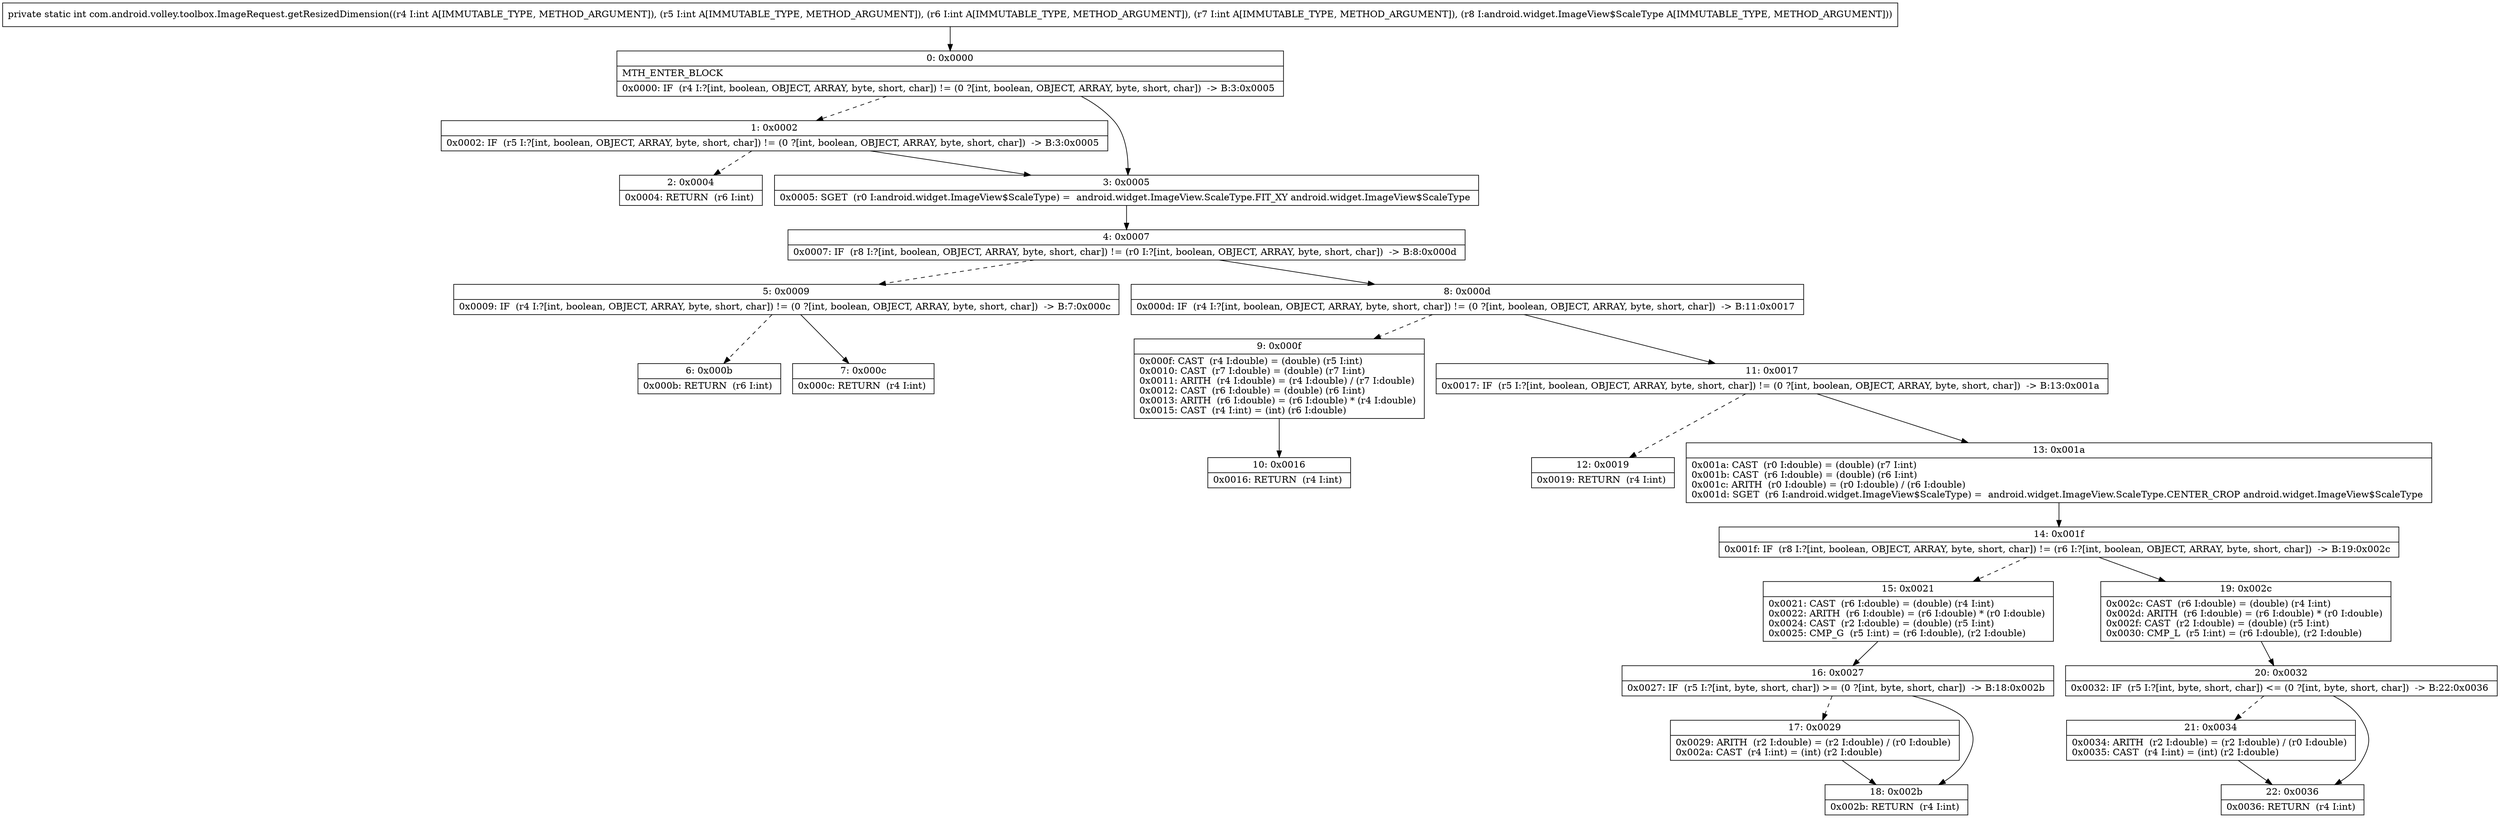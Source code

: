 digraph "CFG forcom.android.volley.toolbox.ImageRequest.getResizedDimension(IIIILandroid\/widget\/ImageView$ScaleType;)I" {
Node_0 [shape=record,label="{0\:\ 0x0000|MTH_ENTER_BLOCK\l|0x0000: IF  (r4 I:?[int, boolean, OBJECT, ARRAY, byte, short, char]) != (0 ?[int, boolean, OBJECT, ARRAY, byte, short, char])  \-\> B:3:0x0005 \l}"];
Node_1 [shape=record,label="{1\:\ 0x0002|0x0002: IF  (r5 I:?[int, boolean, OBJECT, ARRAY, byte, short, char]) != (0 ?[int, boolean, OBJECT, ARRAY, byte, short, char])  \-\> B:3:0x0005 \l}"];
Node_2 [shape=record,label="{2\:\ 0x0004|0x0004: RETURN  (r6 I:int) \l}"];
Node_3 [shape=record,label="{3\:\ 0x0005|0x0005: SGET  (r0 I:android.widget.ImageView$ScaleType) =  android.widget.ImageView.ScaleType.FIT_XY android.widget.ImageView$ScaleType \l}"];
Node_4 [shape=record,label="{4\:\ 0x0007|0x0007: IF  (r8 I:?[int, boolean, OBJECT, ARRAY, byte, short, char]) != (r0 I:?[int, boolean, OBJECT, ARRAY, byte, short, char])  \-\> B:8:0x000d \l}"];
Node_5 [shape=record,label="{5\:\ 0x0009|0x0009: IF  (r4 I:?[int, boolean, OBJECT, ARRAY, byte, short, char]) != (0 ?[int, boolean, OBJECT, ARRAY, byte, short, char])  \-\> B:7:0x000c \l}"];
Node_6 [shape=record,label="{6\:\ 0x000b|0x000b: RETURN  (r6 I:int) \l}"];
Node_7 [shape=record,label="{7\:\ 0x000c|0x000c: RETURN  (r4 I:int) \l}"];
Node_8 [shape=record,label="{8\:\ 0x000d|0x000d: IF  (r4 I:?[int, boolean, OBJECT, ARRAY, byte, short, char]) != (0 ?[int, boolean, OBJECT, ARRAY, byte, short, char])  \-\> B:11:0x0017 \l}"];
Node_9 [shape=record,label="{9\:\ 0x000f|0x000f: CAST  (r4 I:double) = (double) (r5 I:int) \l0x0010: CAST  (r7 I:double) = (double) (r7 I:int) \l0x0011: ARITH  (r4 I:double) = (r4 I:double) \/ (r7 I:double) \l0x0012: CAST  (r6 I:double) = (double) (r6 I:int) \l0x0013: ARITH  (r6 I:double) = (r6 I:double) * (r4 I:double) \l0x0015: CAST  (r4 I:int) = (int) (r6 I:double) \l}"];
Node_10 [shape=record,label="{10\:\ 0x0016|0x0016: RETURN  (r4 I:int) \l}"];
Node_11 [shape=record,label="{11\:\ 0x0017|0x0017: IF  (r5 I:?[int, boolean, OBJECT, ARRAY, byte, short, char]) != (0 ?[int, boolean, OBJECT, ARRAY, byte, short, char])  \-\> B:13:0x001a \l}"];
Node_12 [shape=record,label="{12\:\ 0x0019|0x0019: RETURN  (r4 I:int) \l}"];
Node_13 [shape=record,label="{13\:\ 0x001a|0x001a: CAST  (r0 I:double) = (double) (r7 I:int) \l0x001b: CAST  (r6 I:double) = (double) (r6 I:int) \l0x001c: ARITH  (r0 I:double) = (r0 I:double) \/ (r6 I:double) \l0x001d: SGET  (r6 I:android.widget.ImageView$ScaleType) =  android.widget.ImageView.ScaleType.CENTER_CROP android.widget.ImageView$ScaleType \l}"];
Node_14 [shape=record,label="{14\:\ 0x001f|0x001f: IF  (r8 I:?[int, boolean, OBJECT, ARRAY, byte, short, char]) != (r6 I:?[int, boolean, OBJECT, ARRAY, byte, short, char])  \-\> B:19:0x002c \l}"];
Node_15 [shape=record,label="{15\:\ 0x0021|0x0021: CAST  (r6 I:double) = (double) (r4 I:int) \l0x0022: ARITH  (r6 I:double) = (r6 I:double) * (r0 I:double) \l0x0024: CAST  (r2 I:double) = (double) (r5 I:int) \l0x0025: CMP_G  (r5 I:int) = (r6 I:double), (r2 I:double) \l}"];
Node_16 [shape=record,label="{16\:\ 0x0027|0x0027: IF  (r5 I:?[int, byte, short, char]) \>= (0 ?[int, byte, short, char])  \-\> B:18:0x002b \l}"];
Node_17 [shape=record,label="{17\:\ 0x0029|0x0029: ARITH  (r2 I:double) = (r2 I:double) \/ (r0 I:double) \l0x002a: CAST  (r4 I:int) = (int) (r2 I:double) \l}"];
Node_18 [shape=record,label="{18\:\ 0x002b|0x002b: RETURN  (r4 I:int) \l}"];
Node_19 [shape=record,label="{19\:\ 0x002c|0x002c: CAST  (r6 I:double) = (double) (r4 I:int) \l0x002d: ARITH  (r6 I:double) = (r6 I:double) * (r0 I:double) \l0x002f: CAST  (r2 I:double) = (double) (r5 I:int) \l0x0030: CMP_L  (r5 I:int) = (r6 I:double), (r2 I:double) \l}"];
Node_20 [shape=record,label="{20\:\ 0x0032|0x0032: IF  (r5 I:?[int, byte, short, char]) \<= (0 ?[int, byte, short, char])  \-\> B:22:0x0036 \l}"];
Node_21 [shape=record,label="{21\:\ 0x0034|0x0034: ARITH  (r2 I:double) = (r2 I:double) \/ (r0 I:double) \l0x0035: CAST  (r4 I:int) = (int) (r2 I:double) \l}"];
Node_22 [shape=record,label="{22\:\ 0x0036|0x0036: RETURN  (r4 I:int) \l}"];
MethodNode[shape=record,label="{private static int com.android.volley.toolbox.ImageRequest.getResizedDimension((r4 I:int A[IMMUTABLE_TYPE, METHOD_ARGUMENT]), (r5 I:int A[IMMUTABLE_TYPE, METHOD_ARGUMENT]), (r6 I:int A[IMMUTABLE_TYPE, METHOD_ARGUMENT]), (r7 I:int A[IMMUTABLE_TYPE, METHOD_ARGUMENT]), (r8 I:android.widget.ImageView$ScaleType A[IMMUTABLE_TYPE, METHOD_ARGUMENT])) }"];
MethodNode -> Node_0;
Node_0 -> Node_1[style=dashed];
Node_0 -> Node_3;
Node_1 -> Node_2[style=dashed];
Node_1 -> Node_3;
Node_3 -> Node_4;
Node_4 -> Node_5[style=dashed];
Node_4 -> Node_8;
Node_5 -> Node_6[style=dashed];
Node_5 -> Node_7;
Node_8 -> Node_9[style=dashed];
Node_8 -> Node_11;
Node_9 -> Node_10;
Node_11 -> Node_12[style=dashed];
Node_11 -> Node_13;
Node_13 -> Node_14;
Node_14 -> Node_15[style=dashed];
Node_14 -> Node_19;
Node_15 -> Node_16;
Node_16 -> Node_17[style=dashed];
Node_16 -> Node_18;
Node_17 -> Node_18;
Node_19 -> Node_20;
Node_20 -> Node_21[style=dashed];
Node_20 -> Node_22;
Node_21 -> Node_22;
}

